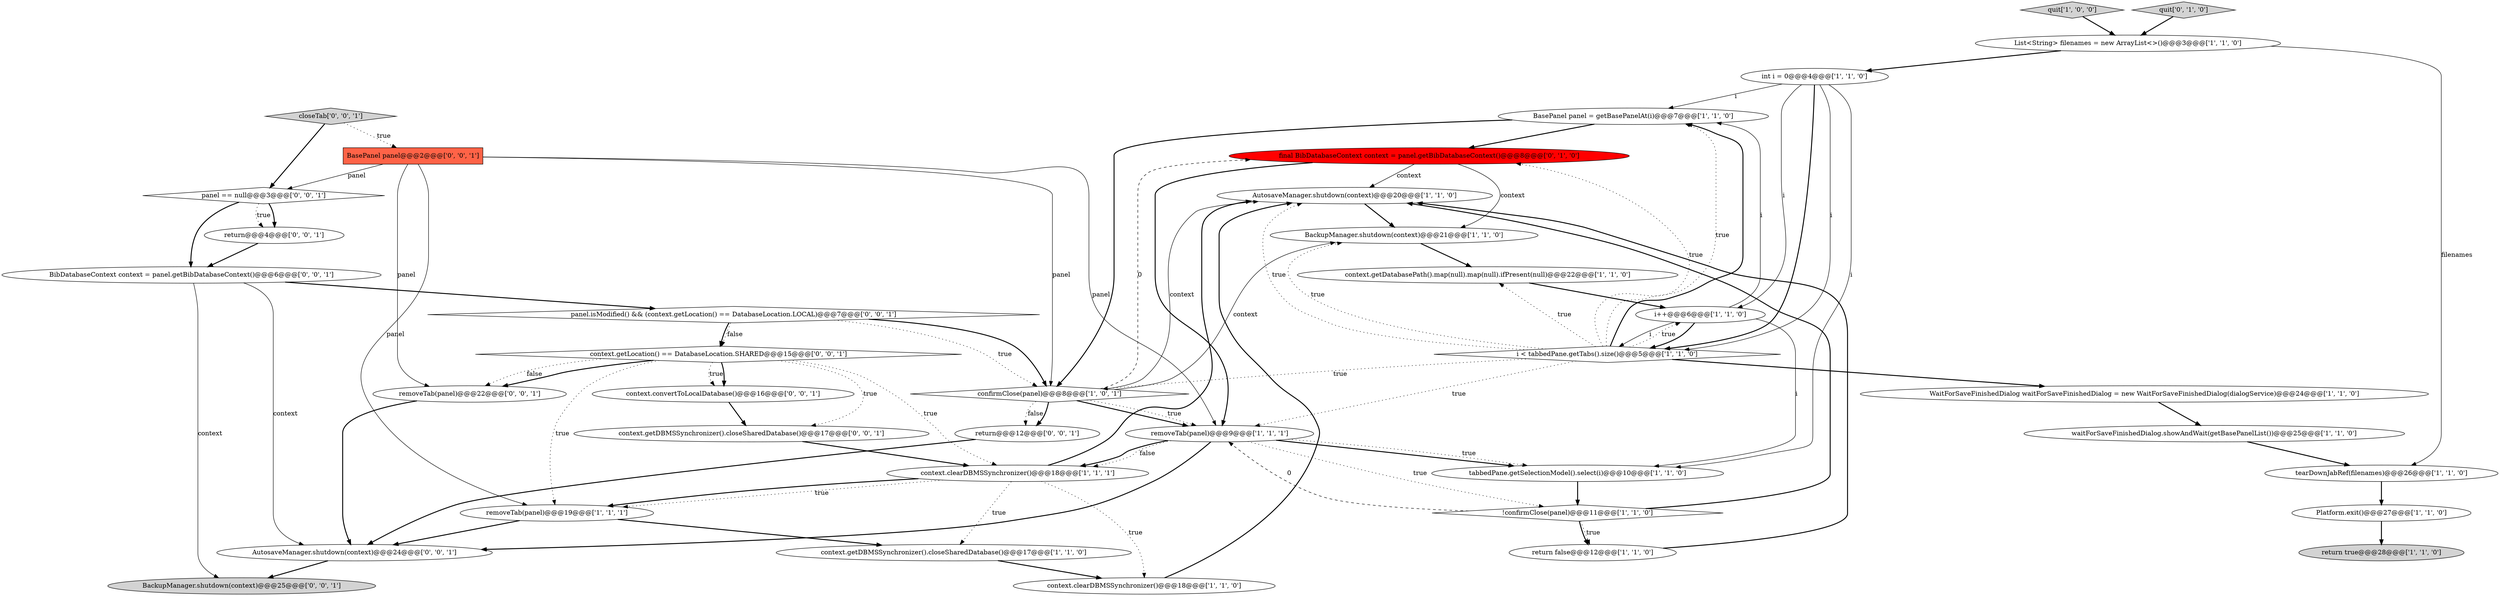 digraph {
20 [style = filled, label = "int i = 0@@@4@@@['1', '1', '0']", fillcolor = white, shape = ellipse image = "AAA0AAABBB1BBB"];
10 [style = filled, label = "WaitForSaveFinishedDialog waitForSaveFinishedDialog = new WaitForSaveFinishedDialog(dialogService)@@@24@@@['1', '1', '0']", fillcolor = white, shape = ellipse image = "AAA0AAABBB1BBB"];
5 [style = filled, label = "context.getDatabasePath().map(null).map(null).ifPresent(null)@@@22@@@['1', '1', '0']", fillcolor = white, shape = ellipse image = "AAA0AAABBB1BBB"];
34 [style = filled, label = "context.getLocation() == DatabaseLocation.SHARED@@@15@@@['0', '0', '1']", fillcolor = white, shape = diamond image = "AAA0AAABBB3BBB"];
37 [style = filled, label = "BasePanel panel@@@2@@@['0', '0', '1']", fillcolor = tomato, shape = box image = "AAA0AAABBB3BBB"];
15 [style = filled, label = "context.getDBMSSynchronizer().closeSharedDatabase()@@@17@@@['1', '1', '0']", fillcolor = white, shape = ellipse image = "AAA0AAABBB1BBB"];
30 [style = filled, label = "context.convertToLocalDatabase()@@@16@@@['0', '0', '1']", fillcolor = white, shape = ellipse image = "AAA0AAABBB3BBB"];
13 [style = filled, label = "AutosaveManager.shutdown(context)@@@20@@@['1', '1', '0']", fillcolor = white, shape = ellipse image = "AAA0AAABBB1BBB"];
18 [style = filled, label = "removeTab(panel)@@@9@@@['1', '1', '1']", fillcolor = white, shape = ellipse image = "AAA0AAABBB1BBB"];
14 [style = filled, label = "List<String> filenames = new ArrayList<>()@@@3@@@['1', '1', '0']", fillcolor = white, shape = ellipse image = "AAA0AAABBB1BBB"];
9 [style = filled, label = "!confirmClose(panel)@@@11@@@['1', '1', '0']", fillcolor = white, shape = diamond image = "AAA0AAABBB1BBB"];
7 [style = filled, label = "return false@@@12@@@['1', '1', '0']", fillcolor = white, shape = ellipse image = "AAA0AAABBB1BBB"];
6 [style = filled, label = "BasePanel panel = getBasePanelAt(i)@@@7@@@['1', '1', '0']", fillcolor = white, shape = ellipse image = "AAA0AAABBB1BBB"];
4 [style = filled, label = "Platform.exit()@@@27@@@['1', '1', '0']", fillcolor = white, shape = ellipse image = "AAA0AAABBB1BBB"];
28 [style = filled, label = "return@@@12@@@['0', '0', '1']", fillcolor = white, shape = ellipse image = "AAA0AAABBB3BBB"];
29 [style = filled, label = "panel == null@@@3@@@['0', '0', '1']", fillcolor = white, shape = diamond image = "AAA0AAABBB3BBB"];
19 [style = filled, label = "context.clearDBMSSynchronizer()@@@18@@@['1', '1', '1']", fillcolor = white, shape = ellipse image = "AAA0AAABBB1BBB"];
25 [style = filled, label = "removeTab(panel)@@@22@@@['0', '0', '1']", fillcolor = white, shape = ellipse image = "AAA0AAABBB3BBB"];
8 [style = filled, label = "removeTab(panel)@@@19@@@['1', '1', '1']", fillcolor = white, shape = ellipse image = "AAA0AAABBB1BBB"];
2 [style = filled, label = "i++@@@6@@@['1', '1', '0']", fillcolor = white, shape = ellipse image = "AAA0AAABBB1BBB"];
31 [style = filled, label = "AutosaveManager.shutdown(context)@@@24@@@['0', '0', '1']", fillcolor = white, shape = ellipse image = "AAA0AAABBB3BBB"];
12 [style = filled, label = "context.clearDBMSSynchronizer()@@@18@@@['1', '1', '0']", fillcolor = white, shape = ellipse image = "AAA0AAABBB1BBB"];
17 [style = filled, label = "tearDownJabRef(filenames)@@@26@@@['1', '1', '0']", fillcolor = white, shape = ellipse image = "AAA0AAABBB1BBB"];
21 [style = filled, label = "quit['1', '0', '0']", fillcolor = lightgray, shape = diamond image = "AAA0AAABBB1BBB"];
36 [style = filled, label = "closeTab['0', '0', '1']", fillcolor = lightgray, shape = diamond image = "AAA0AAABBB3BBB"];
33 [style = filled, label = "panel.isModified() && (context.getLocation() == DatabaseLocation.LOCAL)@@@7@@@['0', '0', '1']", fillcolor = white, shape = diamond image = "AAA0AAABBB3BBB"];
16 [style = filled, label = "BackupManager.shutdown(context)@@@21@@@['1', '1', '0']", fillcolor = white, shape = ellipse image = "AAA0AAABBB1BBB"];
24 [style = filled, label = "final BibDatabaseContext context = panel.getBibDatabaseContext()@@@8@@@['0', '1', '0']", fillcolor = red, shape = ellipse image = "AAA1AAABBB2BBB"];
22 [style = filled, label = "waitForSaveFinishedDialog.showAndWait(getBasePanelList())@@@25@@@['1', '1', '0']", fillcolor = white, shape = ellipse image = "AAA0AAABBB1BBB"];
11 [style = filled, label = "tabbedPane.getSelectionModel().select(i)@@@10@@@['1', '1', '0']", fillcolor = white, shape = ellipse image = "AAA0AAABBB1BBB"];
35 [style = filled, label = "BibDatabaseContext context = panel.getBibDatabaseContext()@@@6@@@['0', '0', '1']", fillcolor = white, shape = ellipse image = "AAA0AAABBB3BBB"];
32 [style = filled, label = "return@@@4@@@['0', '0', '1']", fillcolor = white, shape = ellipse image = "AAA0AAABBB3BBB"];
1 [style = filled, label = "return true@@@28@@@['1', '1', '0']", fillcolor = lightgray, shape = ellipse image = "AAA0AAABBB1BBB"];
23 [style = filled, label = "quit['0', '1', '0']", fillcolor = lightgray, shape = diamond image = "AAA0AAABBB2BBB"];
27 [style = filled, label = "context.getDBMSSynchronizer().closeSharedDatabase()@@@17@@@['0', '0', '1']", fillcolor = white, shape = ellipse image = "AAA0AAABBB3BBB"];
26 [style = filled, label = "BackupManager.shutdown(context)@@@25@@@['0', '0', '1']", fillcolor = lightgray, shape = ellipse image = "AAA0AAABBB3BBB"];
0 [style = filled, label = "i < tabbedPane.getTabs().size()@@@5@@@['1', '1', '0']", fillcolor = white, shape = diamond image = "AAA0AAABBB1BBB"];
3 [style = filled, label = "confirmClose(panel)@@@8@@@['1', '0', '1']", fillcolor = white, shape = diamond image = "AAA0AAABBB1BBB"];
20->11 [style = solid, label="i"];
32->35 [style = bold, label=""];
6->3 [style = bold, label=""];
33->3 [style = dotted, label="true"];
37->8 [style = solid, label="panel"];
0->5 [style = dotted, label="true"];
36->29 [style = bold, label=""];
20->0 [style = bold, label=""];
37->18 [style = solid, label="panel"];
9->7 [style = bold, label=""];
11->9 [style = bold, label=""];
0->6 [style = dotted, label="true"];
3->13 [style = solid, label="context"];
25->31 [style = bold, label=""];
3->18 [style = bold, label=""];
20->2 [style = solid, label="i"];
34->27 [style = dotted, label="true"];
37->25 [style = solid, label="panel"];
0->24 [style = dotted, label="true"];
27->19 [style = bold, label=""];
0->3 [style = dotted, label="true"];
14->20 [style = bold, label=""];
18->31 [style = bold, label=""];
33->3 [style = bold, label=""];
18->11 [style = bold, label=""];
30->27 [style = bold, label=""];
3->24 [style = dashed, label="0"];
18->19 [style = bold, label=""];
34->25 [style = dotted, label="false"];
24->18 [style = bold, label=""];
13->16 [style = bold, label=""];
35->26 [style = solid, label="context"];
23->14 [style = bold, label=""];
34->19 [style = dotted, label="true"];
18->11 [style = dotted, label="true"];
34->8 [style = dotted, label="true"];
19->13 [style = bold, label=""];
3->28 [style = dotted, label="false"];
33->34 [style = dotted, label="false"];
29->32 [style = bold, label=""];
3->18 [style = dotted, label="true"];
35->31 [style = solid, label="context"];
18->19 [style = dotted, label="false"];
22->17 [style = bold, label=""];
15->12 [style = bold, label=""];
29->35 [style = bold, label=""];
29->32 [style = dotted, label="true"];
37->3 [style = solid, label="panel"];
8->15 [style = bold, label=""];
0->18 [style = dotted, label="true"];
8->31 [style = bold, label=""];
14->17 [style = solid, label="filenames"];
9->18 [style = dashed, label="0"];
28->31 [style = bold, label=""];
19->12 [style = dotted, label="true"];
6->24 [style = bold, label=""];
19->15 [style = dotted, label="true"];
19->8 [style = dotted, label="true"];
36->37 [style = dotted, label="true"];
12->13 [style = bold, label=""];
31->26 [style = bold, label=""];
3->28 [style = bold, label=""];
2->0 [style = bold, label=""];
2->11 [style = solid, label="i"];
37->29 [style = solid, label="panel"];
18->9 [style = dotted, label="true"];
20->0 [style = solid, label="i"];
16->5 [style = bold, label=""];
2->0 [style = solid, label="i"];
4->1 [style = bold, label=""];
0->16 [style = dotted, label="true"];
9->7 [style = dotted, label="true"];
34->30 [style = dotted, label="true"];
17->4 [style = bold, label=""];
20->6 [style = solid, label="i"];
21->14 [style = bold, label=""];
7->13 [style = bold, label=""];
10->22 [style = bold, label=""];
34->25 [style = bold, label=""];
0->13 [style = dotted, label="true"];
0->6 [style = bold, label=""];
2->6 [style = solid, label="i"];
35->33 [style = bold, label=""];
34->30 [style = bold, label=""];
19->8 [style = bold, label=""];
24->13 [style = solid, label="context"];
5->2 [style = bold, label=""];
0->10 [style = bold, label=""];
24->16 [style = solid, label="context"];
0->2 [style = dotted, label="true"];
3->16 [style = solid, label="context"];
33->34 [style = bold, label=""];
9->13 [style = bold, label=""];
}
